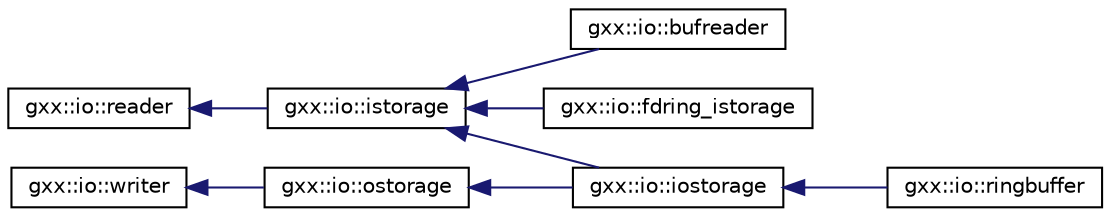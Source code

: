 digraph "Graphical Class Hierarchy"
{
  edge [fontname="Helvetica",fontsize="10",labelfontname="Helvetica",labelfontsize="10"];
  node [fontname="Helvetica",fontsize="10",shape=record];
  rankdir="LR";
  Node1 [label="gxx::io::reader",height=0.2,width=0.4,color="black", fillcolor="white", style="filled",URL="$structgxx_1_1io_1_1reader.html"];
  Node1 -> Node2 [dir="back",color="midnightblue",fontsize="10",style="solid",fontname="Helvetica"];
  Node2 [label="gxx::io::istorage",height=0.2,width=0.4,color="black", fillcolor="white", style="filled",URL="$structgxx_1_1io_1_1istorage.html"];
  Node2 -> Node3 [dir="back",color="midnightblue",fontsize="10",style="solid",fontname="Helvetica"];
  Node3 [label="gxx::io::bufreader",height=0.2,width=0.4,color="black", fillcolor="white", style="filled",URL="$classgxx_1_1io_1_1bufreader.html"];
  Node2 -> Node4 [dir="back",color="midnightblue",fontsize="10",style="solid",fontname="Helvetica"];
  Node4 [label="gxx::io::fdring_istorage",height=0.2,width=0.4,color="black", fillcolor="white", style="filled",URL="$classgxx_1_1io_1_1fdring__istorage.html"];
  Node2 -> Node5 [dir="back",color="midnightblue",fontsize="10",style="solid",fontname="Helvetica"];
  Node5 [label="gxx::io::iostorage",height=0.2,width=0.4,color="black", fillcolor="white", style="filled",URL="$structgxx_1_1io_1_1iostorage.html"];
  Node5 -> Node6 [dir="back",color="midnightblue",fontsize="10",style="solid",fontname="Helvetica"];
  Node6 [label="gxx::io::ringbuffer",height=0.2,width=0.4,color="black", fillcolor="white", style="filled",URL="$classgxx_1_1io_1_1ringbuffer.html"];
  Node7 [label="gxx::io::writer",height=0.2,width=0.4,color="black", fillcolor="white", style="filled",URL="$structgxx_1_1io_1_1writer.html"];
  Node7 -> Node8 [dir="back",color="midnightblue",fontsize="10",style="solid",fontname="Helvetica"];
  Node8 [label="gxx::io::ostorage",height=0.2,width=0.4,color="black", fillcolor="white", style="filled",URL="$structgxx_1_1io_1_1ostorage.html"];
  Node8 -> Node5 [dir="back",color="midnightblue",fontsize="10",style="solid",fontname="Helvetica"];
}
